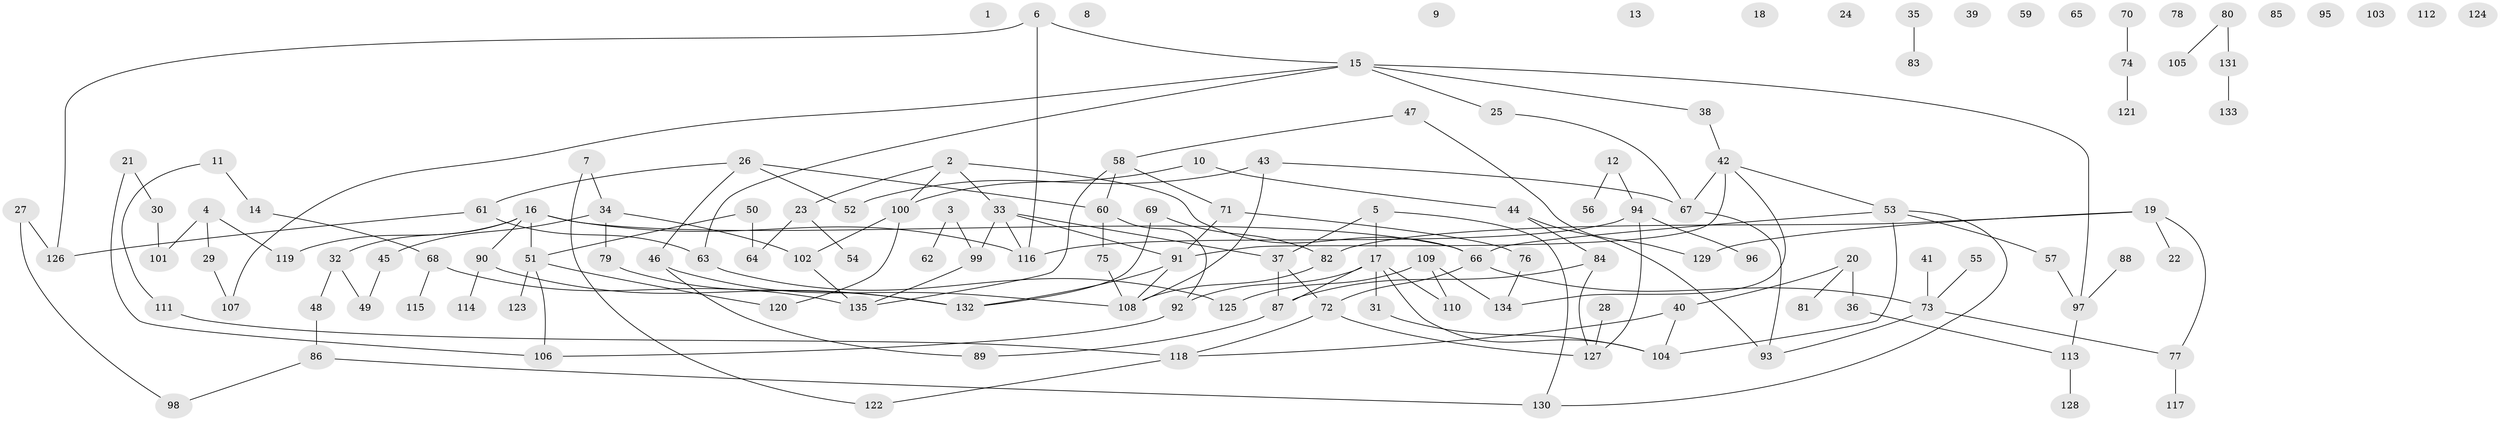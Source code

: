 // Generated by graph-tools (version 1.1) at 2025/13/03/09/25 04:13:08]
// undirected, 135 vertices, 161 edges
graph export_dot {
graph [start="1"]
  node [color=gray90,style=filled];
  1;
  2;
  3;
  4;
  5;
  6;
  7;
  8;
  9;
  10;
  11;
  12;
  13;
  14;
  15;
  16;
  17;
  18;
  19;
  20;
  21;
  22;
  23;
  24;
  25;
  26;
  27;
  28;
  29;
  30;
  31;
  32;
  33;
  34;
  35;
  36;
  37;
  38;
  39;
  40;
  41;
  42;
  43;
  44;
  45;
  46;
  47;
  48;
  49;
  50;
  51;
  52;
  53;
  54;
  55;
  56;
  57;
  58;
  59;
  60;
  61;
  62;
  63;
  64;
  65;
  66;
  67;
  68;
  69;
  70;
  71;
  72;
  73;
  74;
  75;
  76;
  77;
  78;
  79;
  80;
  81;
  82;
  83;
  84;
  85;
  86;
  87;
  88;
  89;
  90;
  91;
  92;
  93;
  94;
  95;
  96;
  97;
  98;
  99;
  100;
  101;
  102;
  103;
  104;
  105;
  106;
  107;
  108;
  109;
  110;
  111;
  112;
  113;
  114;
  115;
  116;
  117;
  118;
  119;
  120;
  121;
  122;
  123;
  124;
  125;
  126;
  127;
  128;
  129;
  130;
  131;
  132;
  133;
  134;
  135;
  2 -- 23;
  2 -- 33;
  2 -- 66;
  2 -- 100;
  3 -- 62;
  3 -- 99;
  4 -- 29;
  4 -- 101;
  4 -- 119;
  5 -- 17;
  5 -- 37;
  5 -- 130;
  6 -- 15;
  6 -- 116;
  6 -- 126;
  7 -- 34;
  7 -- 122;
  10 -- 44;
  10 -- 100;
  11 -- 14;
  11 -- 111;
  12 -- 56;
  12 -- 94;
  14 -- 68;
  15 -- 25;
  15 -- 38;
  15 -- 63;
  15 -- 97;
  15 -- 107;
  16 -- 32;
  16 -- 51;
  16 -- 66;
  16 -- 90;
  16 -- 116;
  16 -- 119;
  17 -- 31;
  17 -- 87;
  17 -- 92;
  17 -- 104;
  17 -- 110;
  19 -- 22;
  19 -- 77;
  19 -- 82;
  19 -- 129;
  20 -- 36;
  20 -- 40;
  20 -- 81;
  21 -- 30;
  21 -- 106;
  23 -- 54;
  23 -- 64;
  25 -- 67;
  26 -- 46;
  26 -- 52;
  26 -- 60;
  26 -- 61;
  27 -- 98;
  27 -- 126;
  28 -- 127;
  29 -- 107;
  30 -- 101;
  31 -- 104;
  32 -- 48;
  32 -- 49;
  33 -- 37;
  33 -- 91;
  33 -- 99;
  33 -- 116;
  34 -- 45;
  34 -- 79;
  34 -- 102;
  35 -- 83;
  36 -- 113;
  37 -- 72;
  37 -- 87;
  38 -- 42;
  40 -- 104;
  40 -- 118;
  41 -- 73;
  42 -- 53;
  42 -- 67;
  42 -- 91;
  42 -- 134;
  43 -- 52;
  43 -- 67;
  43 -- 108;
  44 -- 84;
  44 -- 93;
  45 -- 49;
  46 -- 89;
  46 -- 108;
  47 -- 58;
  47 -- 129;
  48 -- 86;
  50 -- 51;
  50 -- 64;
  51 -- 106;
  51 -- 120;
  51 -- 123;
  53 -- 57;
  53 -- 66;
  53 -- 104;
  53 -- 130;
  55 -- 73;
  57 -- 97;
  58 -- 60;
  58 -- 71;
  58 -- 135;
  60 -- 75;
  60 -- 92;
  61 -- 63;
  61 -- 126;
  63 -- 125;
  66 -- 72;
  66 -- 73;
  67 -- 93;
  68 -- 115;
  68 -- 135;
  69 -- 82;
  69 -- 132;
  70 -- 74;
  71 -- 76;
  71 -- 91;
  72 -- 118;
  72 -- 127;
  73 -- 77;
  73 -- 93;
  74 -- 121;
  75 -- 108;
  76 -- 134;
  77 -- 117;
  79 -- 132;
  80 -- 105;
  80 -- 131;
  82 -- 108;
  84 -- 87;
  84 -- 127;
  86 -- 98;
  86 -- 130;
  87 -- 89;
  88 -- 97;
  90 -- 114;
  90 -- 132;
  91 -- 108;
  91 -- 132;
  92 -- 106;
  94 -- 96;
  94 -- 116;
  94 -- 127;
  97 -- 113;
  99 -- 135;
  100 -- 102;
  100 -- 120;
  102 -- 135;
  109 -- 110;
  109 -- 125;
  109 -- 134;
  111 -- 118;
  113 -- 128;
  118 -- 122;
  131 -- 133;
}
